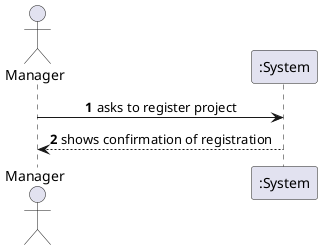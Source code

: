 @startuml

skinparam sequenceMessageAlign center
autonumber

actor Manager
participant ":System" as System

Manager -> System: asks to register project
System --> Manager: shows confirmation of registration

@enduml
